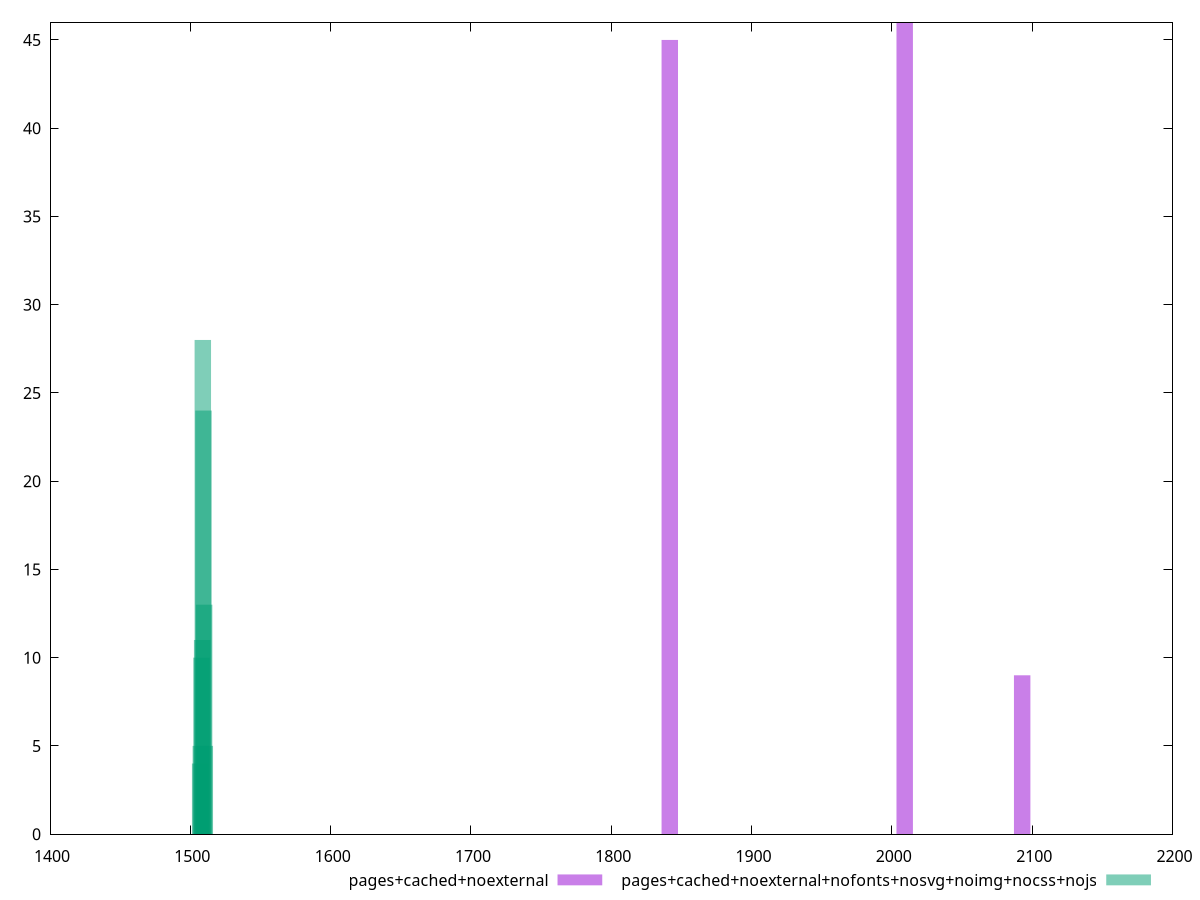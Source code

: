 $_pagesCachedNoexternal <<EOF
1841.715908022957 45
2009.1446269341347 46
2092.8589863897237 9
EOF
$_pagesCachedNoexternalNofontsNosvgNoimgNocssNojs <<EOF
1509.3867460912043 24
1507.95920503248 10
1508.9108990716295 28
1507.0075109933302 4
1507.483358012905 5
1510.3384401303538 5
1508.4350520520547 11
1509.862593110779 13
EOF
set key outside below
set terminal pngcairo
set output "report_00006_2020-11-02T20-21-41.718Z/first-contentful-paint/first-contentful-paint_pages+cached+noexternal_pages+cached+noexternal+nofonts+nosvg+noimg+nocss+nojs+hist.png"
set boxwidth 11.717029507927869
set style fill transparent solid 0.5 noborder
set yrange [0:46]
plot $_pagesCachedNoexternal title "pages+cached+noexternal" with boxes ,$_pagesCachedNoexternalNofontsNosvgNoimgNocssNojs title "pages+cached+noexternal+nofonts+nosvg+noimg+nocss+nojs" with boxes ,
